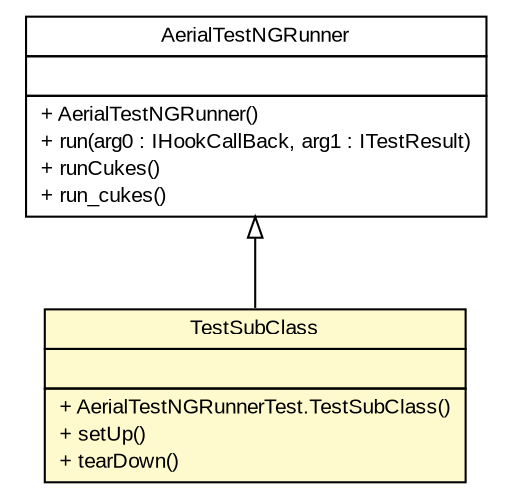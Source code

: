 #!/usr/local/bin/dot
#
# Class diagram 
# Generated by UMLGraph version R5_6 (http://www.umlgraph.org/)
#

digraph G {
	edge [fontname="arial",fontsize=10,labelfontname="arial",labelfontsize=10];
	node [fontname="arial",fontsize=10,shape=plaintext];
	nodesep=0.25;
	ranksep=0.5;
	// com.github.mkolisnyk.aerial.AerialTestNGRunnerTest.TestSubClass
	c1150 [label=<<table title="com.github.mkolisnyk.aerial.AerialTestNGRunnerTest.TestSubClass" border="0" cellborder="1" cellspacing="0" cellpadding="2" port="p" bgcolor="lemonChiffon" href="./AerialTestNGRunnerTest.TestSubClass.html">
		<tr><td><table border="0" cellspacing="0" cellpadding="1">
<tr><td align="center" balign="center"> TestSubClass </td></tr>
		</table></td></tr>
		<tr><td><table border="0" cellspacing="0" cellpadding="1">
<tr><td align="left" balign="left">  </td></tr>
		</table></td></tr>
		<tr><td><table border="0" cellspacing="0" cellpadding="1">
<tr><td align="left" balign="left"> + AerialTestNGRunnerTest.TestSubClass() </td></tr>
<tr><td align="left" balign="left"> + setUp() </td></tr>
<tr><td align="left" balign="left"> + tearDown() </td></tr>
		</table></td></tr>
		</table>>, URL="./AerialTestNGRunnerTest.TestSubClass.html", fontname="arial", fontcolor="black", fontsize=10.0];
	//com.github.mkolisnyk.aerial.AerialTestNGRunnerTest.TestSubClass extends com.github.mkolisnyk.aerial.core.AerialTestNGRunner
	c1191:p -> c1150:p [dir=back,arrowtail=empty];
	// com.github.mkolisnyk.aerial.core.AerialTestNGRunner
	c1191 [label=<<table title="com.github.mkolisnyk.aerial.core.AerialTestNGRunner" border="0" cellborder="1" cellspacing="0" cellpadding="2" port="p" href="http://java.sun.com/j2se/1.4.2/docs/api/com/github/mkolisnyk/aerial/core/AerialTestNGRunner.html">
		<tr><td><table border="0" cellspacing="0" cellpadding="1">
<tr><td align="center" balign="center"> AerialTestNGRunner </td></tr>
		</table></td></tr>
		<tr><td><table border="0" cellspacing="0" cellpadding="1">
<tr><td align="left" balign="left">  </td></tr>
		</table></td></tr>
		<tr><td><table border="0" cellspacing="0" cellpadding="1">
<tr><td align="left" balign="left"> + AerialTestNGRunner() </td></tr>
<tr><td align="left" balign="left"> + run(arg0 : IHookCallBack, arg1 : ITestResult) </td></tr>
<tr><td align="left" balign="left"> + runCukes() </td></tr>
<tr><td align="left" balign="left"> + run_cukes() </td></tr>
		</table></td></tr>
		</table>>, URL="http://java.sun.com/j2se/1.4.2/docs/api/com/github/mkolisnyk/aerial/core/AerialTestNGRunner.html", fontname="arial", fontcolor="black", fontsize=10.0];
}

